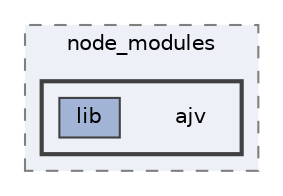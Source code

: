 digraph "pkiclassroomrescheduler/src/main/frontend/node_modules/ajv"
{
 // LATEX_PDF_SIZE
  bgcolor="transparent";
  edge [fontname=Helvetica,fontsize=10,labelfontname=Helvetica,labelfontsize=10];
  node [fontname=Helvetica,fontsize=10,shape=box,height=0.2,width=0.4];
  compound=true
  subgraph clusterdir_72953eda66ccb3a2722c28e1c3e6c23b {
    graph [ bgcolor="#edf0f7", pencolor="grey50", label="node_modules", fontname=Helvetica,fontsize=10 style="filled,dashed", URL="dir_72953eda66ccb3a2722c28e1c3e6c23b.html",tooltip=""]
  subgraph clusterdir_71b485285c59fc5adcb8f5956d0ded90 {
    graph [ bgcolor="#edf0f7", pencolor="grey25", label="", fontname=Helvetica,fontsize=10 style="filled,bold", URL="dir_71b485285c59fc5adcb8f5956d0ded90.html",tooltip=""]
    dir_71b485285c59fc5adcb8f5956d0ded90 [shape=plaintext, label="ajv"];
  dir_9e116c3d921bebf4bbfab3573b1e66de [label="lib", fillcolor="#a2b4d6", color="grey25", style="filled", URL="dir_9e116c3d921bebf4bbfab3573b1e66de.html",tooltip=""];
  }
  }
}
